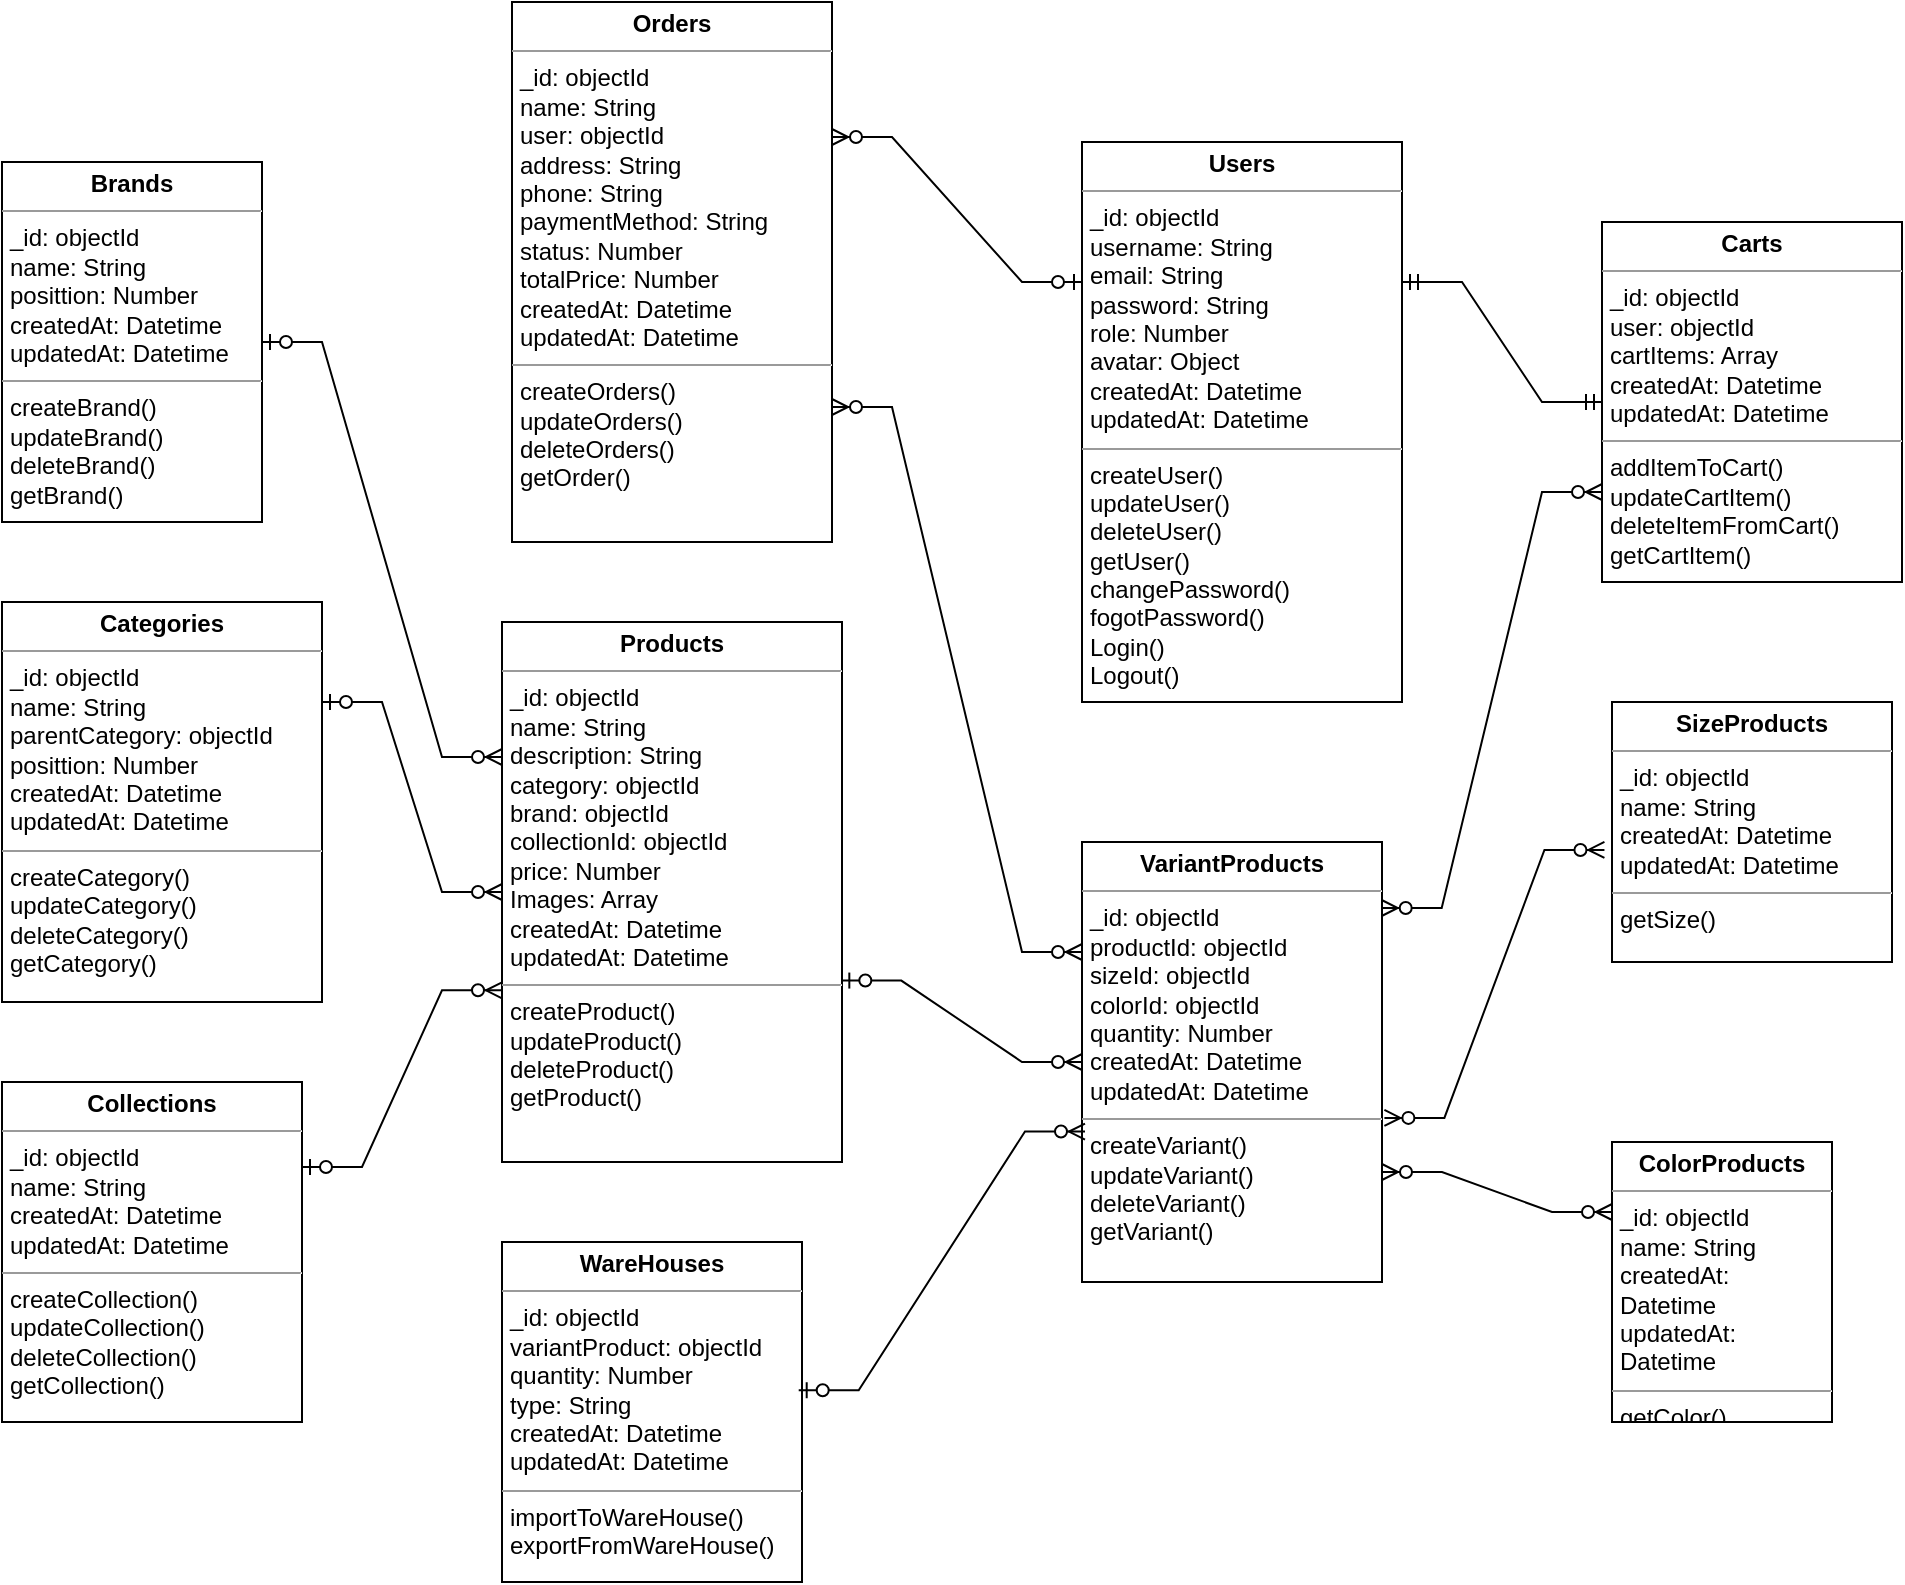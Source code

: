 <mxfile version="22.1.5" type="device">
  <diagram id="GTNDM5GmYxLon-XQoKPh" name="Page-1">
    <mxGraphModel dx="1574" dy="838" grid="1" gridSize="10" guides="1" tooltips="1" connect="1" arrows="1" fold="1" page="1" pageScale="1" pageWidth="850" pageHeight="1100" math="0" shadow="0">
      <root>
        <mxCell id="0" />
        <mxCell id="1" parent="0" />
        <mxCell id="uxVeRAbOKWMjpfDk3HL7-1" value="&lt;p style=&quot;margin:0px;margin-top:4px;text-align:center;&quot;&gt;&lt;b&gt;Products&lt;/b&gt;&lt;/p&gt;&lt;hr size=&quot;1&quot;&gt;&lt;p style=&quot;margin:0px;margin-left:4px;&quot;&gt;_id: objectId&lt;/p&gt;&lt;p style=&quot;margin:0px;margin-left:4px;&quot;&gt;name: String&lt;/p&gt;&lt;p style=&quot;margin:0px;margin-left:4px;&quot;&gt;description: String&lt;/p&gt;&lt;p style=&quot;margin:0px;margin-left:4px;&quot;&gt;category: objectId&lt;/p&gt;&lt;p style=&quot;margin:0px;margin-left:4px;&quot;&gt;brand: objectId&lt;/p&gt;&lt;p style=&quot;margin:0px;margin-left:4px;&quot;&gt;collectionId: objectId&lt;/p&gt;&lt;p style=&quot;margin:0px;margin-left:4px;&quot;&gt;price: Number&lt;/p&gt;&lt;p style=&quot;margin:0px;margin-left:4px;&quot;&gt;Images: Array&lt;/p&gt;&lt;p style=&quot;margin:0px;margin-left:4px;&quot;&gt;createdAt: Datetime&lt;/p&gt;&lt;p style=&quot;margin:0px;margin-left:4px;&quot;&gt;updatedAt: Datetime&lt;/p&gt;&lt;hr size=&quot;1&quot;&gt;&lt;p style=&quot;border-color: var(--border-color); margin: 0px 0px 0px 4px;&quot;&gt;createProduct()&lt;/p&gt;&lt;p style=&quot;border-color: var(--border-color); margin: 0px 0px 0px 4px;&quot;&gt;updateProduct()&lt;/p&gt;&lt;p style=&quot;border-color: var(--border-color); margin: 0px 0px 0px 4px;&quot;&gt;deleteProduct()&lt;/p&gt;&lt;p style=&quot;border-color: var(--border-color); margin: 0px 0px 0px 4px;&quot;&gt;getProduct()&lt;/p&gt;" style="verticalAlign=top;align=left;overflow=fill;fontSize=12;fontFamily=Helvetica;html=1;whiteSpace=wrap;" parent="1" vertex="1">
          <mxGeometry x="480" y="490" width="170" height="270" as="geometry" />
        </mxCell>
        <mxCell id="uxVeRAbOKWMjpfDk3HL7-2" value="&lt;p style=&quot;margin:0px;margin-top:4px;text-align:center;&quot;&gt;&lt;b&gt;Brands&lt;/b&gt;&lt;/p&gt;&lt;hr size=&quot;1&quot;&gt;&lt;p style=&quot;margin:0px;margin-left:4px;&quot;&gt;_id: objectId&lt;/p&gt;&lt;p style=&quot;margin:0px;margin-left:4px;&quot;&gt;name: String&lt;/p&gt;&lt;p style=&quot;margin:0px;margin-left:4px;&quot;&gt;posittion: Number&lt;/p&gt;&lt;p style=&quot;margin:0px;margin-left:4px;&quot;&gt;createdAt: Datetime&lt;/p&gt;&lt;p style=&quot;margin:0px;margin-left:4px;&quot;&gt;updatedAt: Datetime&lt;/p&gt;&lt;hr size=&quot;1&quot;&gt;&lt;p style=&quot;margin:0px;margin-left:4px;&quot;&gt;createBrand()&lt;/p&gt;&lt;p style=&quot;margin:0px;margin-left:4px;&quot;&gt;updateBrand()&lt;/p&gt;&lt;p style=&quot;margin:0px;margin-left:4px;&quot;&gt;deleteBrand()&lt;/p&gt;&lt;p style=&quot;margin:0px;margin-left:4px;&quot;&gt;getBrand()&lt;/p&gt;" style="verticalAlign=top;align=left;overflow=fill;fontSize=12;fontFamily=Helvetica;html=1;whiteSpace=wrap;" parent="1" vertex="1">
          <mxGeometry x="230" y="260" width="130" height="180" as="geometry" />
        </mxCell>
        <mxCell id="uxVeRAbOKWMjpfDk3HL7-3" value="&lt;p style=&quot;margin:0px;margin-top:4px;text-align:center;&quot;&gt;&lt;b&gt;Categories&lt;/b&gt;&lt;/p&gt;&lt;hr size=&quot;1&quot;&gt;&lt;p style=&quot;margin:0px;margin-left:4px;&quot;&gt;_id: objectId&lt;/p&gt;&lt;p style=&quot;margin:0px;margin-left:4px;&quot;&gt;name: String&lt;/p&gt;&lt;p style=&quot;margin:0px;margin-left:4px;&quot;&gt;parentCategory: objectId&lt;/p&gt;&lt;p style=&quot;margin:0px;margin-left:4px;&quot;&gt;posittion: Number&lt;br&gt;&lt;/p&gt;&lt;p style=&quot;margin:0px;margin-left:4px;&quot;&gt;createdAt: Datetime&lt;/p&gt;&lt;p style=&quot;margin:0px;margin-left:4px;&quot;&gt;updatedAt: Datetime&lt;/p&gt;&lt;hr size=&quot;1&quot;&gt;&lt;p style=&quot;border-color: var(--border-color); margin: 0px 0px 0px 4px;&quot;&gt;createCategory()&lt;/p&gt;&lt;p style=&quot;border-color: var(--border-color); margin: 0px 0px 0px 4px;&quot;&gt;updateCategory()&lt;/p&gt;&lt;p style=&quot;border-color: var(--border-color); margin: 0px 0px 0px 4px;&quot;&gt;deleteCategory()&lt;/p&gt;&lt;p style=&quot;border-color: var(--border-color); margin: 0px 0px 0px 4px;&quot;&gt;getCategory()&lt;/p&gt;" style="verticalAlign=top;align=left;overflow=fill;fontSize=12;fontFamily=Helvetica;html=1;whiteSpace=wrap;" parent="1" vertex="1">
          <mxGeometry x="230" y="480" width="160" height="200" as="geometry" />
        </mxCell>
        <mxCell id="uxVeRAbOKWMjpfDk3HL7-4" value="&lt;p style=&quot;margin:0px;margin-top:4px;text-align:center;&quot;&gt;&lt;b&gt;Collections&lt;/b&gt;&lt;/p&gt;&lt;hr size=&quot;1&quot;&gt;&lt;p style=&quot;margin:0px;margin-left:4px;&quot;&gt;_id: objectId&lt;/p&gt;&lt;p style=&quot;margin:0px;margin-left:4px;&quot;&gt;name: String&lt;/p&gt;&lt;p style=&quot;margin:0px;margin-left:4px;&quot;&gt;createdAt: Datetime&lt;/p&gt;&lt;p style=&quot;margin:0px;margin-left:4px;&quot;&gt;updatedAt: Datetime&lt;/p&gt;&lt;hr size=&quot;1&quot;&gt;&lt;p style=&quot;border-color: var(--border-color); margin: 0px 0px 0px 4px;&quot;&gt;createCollection()&lt;/p&gt;&lt;p style=&quot;border-color: var(--border-color); margin: 0px 0px 0px 4px;&quot;&gt;updateCollection()&lt;/p&gt;&lt;p style=&quot;border-color: var(--border-color); margin: 0px 0px 0px 4px;&quot;&gt;deleteCollection()&lt;/p&gt;&lt;p style=&quot;border-color: var(--border-color); margin: 0px 0px 0px 4px;&quot;&gt;getCollection()&lt;/p&gt;" style="verticalAlign=top;align=left;overflow=fill;fontSize=12;fontFamily=Helvetica;html=1;whiteSpace=wrap;" parent="1" vertex="1">
          <mxGeometry x="230" y="720" width="150" height="170" as="geometry" />
        </mxCell>
        <mxCell id="uxVeRAbOKWMjpfDk3HL7-5" value="&lt;p style=&quot;margin:0px;margin-top:4px;text-align:center;&quot;&gt;&lt;b&gt;ColorProducts&lt;/b&gt;&lt;/p&gt;&lt;hr size=&quot;1&quot;&gt;&lt;p style=&quot;margin:0px;margin-left:4px;&quot;&gt;_id: objectId&lt;/p&gt;&lt;p style=&quot;margin:0px;margin-left:4px;&quot;&gt;name: String&lt;/p&gt;&lt;p style=&quot;margin:0px;margin-left:4px;&quot;&gt;createdAt: Datetime&lt;/p&gt;&lt;p style=&quot;margin:0px;margin-left:4px;&quot;&gt;updatedAt: Datetime&lt;/p&gt;&lt;hr size=&quot;1&quot;&gt;&lt;p style=&quot;margin:0px;margin-left:4px;&quot;&gt;&lt;span style=&quot;background-color: initial;&quot;&gt;getColor()&lt;/span&gt;&lt;br&gt;&lt;/p&gt;" style="verticalAlign=top;align=left;overflow=fill;fontSize=12;fontFamily=Helvetica;html=1;whiteSpace=wrap;" parent="1" vertex="1">
          <mxGeometry x="1035" y="750" width="110" height="140" as="geometry" />
        </mxCell>
        <mxCell id="uxVeRAbOKWMjpfDk3HL7-6" value="&lt;p style=&quot;margin:0px;margin-top:4px;text-align:center;&quot;&gt;&lt;b&gt;SizeProducts&lt;/b&gt;&lt;/p&gt;&lt;hr size=&quot;1&quot;&gt;&lt;p style=&quot;margin:0px;margin-left:4px;&quot;&gt;_id: objectId&lt;/p&gt;&lt;p style=&quot;margin:0px;margin-left:4px;&quot;&gt;name: String&lt;/p&gt;&lt;p style=&quot;margin:0px;margin-left:4px;&quot;&gt;createdAt: Datetime&lt;/p&gt;&lt;p style=&quot;margin:0px;margin-left:4px;&quot;&gt;updatedAt: Datetime&lt;/p&gt;&lt;hr size=&quot;1&quot;&gt;&lt;p style=&quot;margin:0px;margin-left:4px;&quot;&gt;getSize()&lt;/p&gt;" style="verticalAlign=top;align=left;overflow=fill;fontSize=12;fontFamily=Helvetica;html=1;whiteSpace=wrap;" parent="1" vertex="1">
          <mxGeometry x="1035" y="530" width="140" height="130" as="geometry" />
        </mxCell>
        <mxCell id="uxVeRAbOKWMjpfDk3HL7-7" value="&lt;p style=&quot;margin:0px;margin-top:4px;text-align:center;&quot;&gt;&lt;b&gt;VariantProducts&lt;/b&gt;&lt;/p&gt;&lt;hr size=&quot;1&quot;&gt;&lt;p style=&quot;margin:0px;margin-left:4px;&quot;&gt;_id: objectId&lt;/p&gt;&lt;p style=&quot;margin:0px;margin-left:4px;&quot;&gt;productId: objectId&lt;/p&gt;&lt;p style=&quot;margin:0px;margin-left:4px;&quot;&gt;sizeId: objectId&lt;/p&gt;&lt;p style=&quot;margin:0px;margin-left:4px;&quot;&gt;colorId: objectId&lt;/p&gt;&lt;p style=&quot;margin:0px;margin-left:4px;&quot;&gt;quantity: Number&lt;/p&gt;&lt;p style=&quot;margin:0px;margin-left:4px;&quot;&gt;createdAt: Datetime&lt;/p&gt;&lt;p style=&quot;margin:0px;margin-left:4px;&quot;&gt;updatedAt: Datetime&lt;/p&gt;&lt;hr size=&quot;1&quot;&gt;&lt;p style=&quot;margin:0px;margin-left:4px;&quot;&gt;createVariant()&lt;/p&gt;&lt;p style=&quot;margin:0px;margin-left:4px;&quot;&gt;updateVariant()&lt;/p&gt;&lt;p style=&quot;margin:0px;margin-left:4px;&quot;&gt;deleteVariant()&lt;/p&gt;&lt;p style=&quot;margin:0px;margin-left:4px;&quot;&gt;getVariant()&lt;/p&gt;" style="verticalAlign=top;align=left;overflow=fill;fontSize=12;fontFamily=Helvetica;html=1;whiteSpace=wrap;" parent="1" vertex="1">
          <mxGeometry x="770" y="600" width="150" height="220" as="geometry" />
        </mxCell>
        <mxCell id="uxVeRAbOKWMjpfDk3HL7-8" value="&lt;p style=&quot;margin:0px;margin-top:4px;text-align:center;&quot;&gt;&lt;b&gt;Users&lt;/b&gt;&lt;/p&gt;&lt;hr size=&quot;1&quot;&gt;&lt;p style=&quot;margin:0px;margin-left:4px;&quot;&gt;_id: objectId&lt;/p&gt;&lt;p style=&quot;margin:0px;margin-left:4px;&quot;&gt;username: String&lt;/p&gt;&lt;p style=&quot;margin:0px;margin-left:4px;&quot;&gt;email: String&lt;/p&gt;&lt;p style=&quot;margin:0px;margin-left:4px;&quot;&gt;password: String&lt;/p&gt;&lt;p style=&quot;margin:0px;margin-left:4px;&quot;&gt;role: Number&lt;/p&gt;&lt;p style=&quot;margin:0px;margin-left:4px;&quot;&gt;avatar: Object&lt;/p&gt;&lt;p style=&quot;margin:0px;margin-left:4px;&quot;&gt;createdAt: Datetime&lt;/p&gt;&lt;p style=&quot;margin:0px;margin-left:4px;&quot;&gt;updatedAt: Datetime&lt;/p&gt;&lt;hr size=&quot;1&quot;&gt;&lt;p style=&quot;border-color: var(--border-color); margin: 0px 0px 0px 4px;&quot;&gt;createUser()&lt;/p&gt;&lt;p style=&quot;border-color: var(--border-color); margin: 0px 0px 0px 4px;&quot;&gt;updateUser()&lt;/p&gt;&lt;p style=&quot;border-color: var(--border-color); margin: 0px 0px 0px 4px;&quot;&gt;deleteUser()&lt;/p&gt;&lt;p style=&quot;border-color: var(--border-color); margin: 0px 0px 0px 4px;&quot;&gt;getUser()&lt;/p&gt;&lt;p style=&quot;border-color: var(--border-color); margin: 0px 0px 0px 4px;&quot;&gt;changePassword()&lt;/p&gt;&lt;p style=&quot;border-color: var(--border-color); margin: 0px 0px 0px 4px;&quot;&gt;fogotPassword()&lt;/p&gt;&lt;p style=&quot;border-color: var(--border-color); margin: 0px 0px 0px 4px;&quot;&gt;Login()&lt;/p&gt;&lt;p style=&quot;border-color: var(--border-color); margin: 0px 0px 0px 4px;&quot;&gt;Logout()&lt;/p&gt;" style="verticalAlign=top;align=left;overflow=fill;fontSize=12;fontFamily=Helvetica;html=1;whiteSpace=wrap;" parent="1" vertex="1">
          <mxGeometry x="770" y="250" width="160" height="280" as="geometry" />
        </mxCell>
        <mxCell id="uxVeRAbOKWMjpfDk3HL7-9" value="&lt;p style=&quot;margin:0px;margin-top:4px;text-align:center;&quot;&gt;&lt;b&gt;Carts&lt;/b&gt;&lt;/p&gt;&lt;hr size=&quot;1&quot;&gt;&lt;p style=&quot;margin:0px;margin-left:4px;&quot;&gt;_id: objectId&lt;/p&gt;&lt;p style=&quot;margin:0px;margin-left:4px;&quot;&gt;user: objectId&lt;/p&gt;&lt;p style=&quot;margin:0px;margin-left:4px;&quot;&gt;cartItems: Array&lt;br&gt;&lt;/p&gt;&lt;p style=&quot;margin:0px;margin-left:4px;&quot;&gt;createdAt: Datetime&lt;/p&gt;&lt;p style=&quot;margin:0px;margin-left:4px;&quot;&gt;updatedAt: Datetime&lt;/p&gt;&lt;hr size=&quot;1&quot;&gt;&lt;p style=&quot;margin:0px;margin-left:4px;&quot;&gt;addItemToCart()&lt;/p&gt;&lt;p style=&quot;margin:0px;margin-left:4px;&quot;&gt;updateCartItem()&lt;/p&gt;&lt;p style=&quot;margin:0px;margin-left:4px;&quot;&gt;deleteItemFromCart()&lt;/p&gt;&lt;p style=&quot;margin:0px;margin-left:4px;&quot;&gt;getCartItem()&lt;/p&gt;" style="verticalAlign=top;align=left;overflow=fill;fontSize=12;fontFamily=Helvetica;html=1;whiteSpace=wrap;" parent="1" vertex="1">
          <mxGeometry x="1030" y="290" width="150" height="180" as="geometry" />
        </mxCell>
        <mxCell id="uxVeRAbOKWMjpfDk3HL7-10" value="&lt;p style=&quot;margin:0px;margin-top:4px;text-align:center;&quot;&gt;&lt;b&gt;Orders&lt;/b&gt;&lt;/p&gt;&lt;hr size=&quot;1&quot;&gt;&lt;p style=&quot;margin:0px;margin-left:4px;&quot;&gt;_id: objectId&lt;/p&gt;&lt;p style=&quot;margin:0px;margin-left:4px;&quot;&gt;name: String&lt;/p&gt;&lt;p style=&quot;margin:0px;margin-left:4px;&quot;&gt;user: objectId&lt;/p&gt;&lt;p style=&quot;margin:0px;margin-left:4px;&quot;&gt;address: String&lt;/p&gt;&lt;p style=&quot;margin:0px;margin-left:4px;&quot;&gt;phone: String&lt;/p&gt;&lt;p style=&quot;margin:0px;margin-left:4px;&quot;&gt;paymentMethod: String&lt;/p&gt;&lt;p style=&quot;margin:0px;margin-left:4px;&quot;&gt;status: Number&lt;/p&gt;&lt;p style=&quot;margin:0px;margin-left:4px;&quot;&gt;totalPrice: Number&lt;/p&gt;&lt;p style=&quot;margin:0px;margin-left:4px;&quot;&gt;createdAt: Datetime&lt;/p&gt;&lt;p style=&quot;margin:0px;margin-left:4px;&quot;&gt;updatedAt: Datetime&lt;/p&gt;&lt;hr size=&quot;1&quot;&gt;&lt;p style=&quot;border-color: var(--border-color); margin: 0px 0px 0px 4px;&quot;&gt;createOrders()&lt;/p&gt;&lt;p style=&quot;border-color: var(--border-color); margin: 0px 0px 0px 4px;&quot;&gt;updateOrders()&lt;/p&gt;&lt;p style=&quot;border-color: var(--border-color); margin: 0px 0px 0px 4px;&quot;&gt;deleteOrders()&lt;/p&gt;&lt;p style=&quot;border-color: var(--border-color); margin: 0px 0px 0px 4px;&quot;&gt;getOrder()&lt;/p&gt;" style="verticalAlign=top;align=left;overflow=fill;fontSize=12;fontFamily=Helvetica;html=1;whiteSpace=wrap;" parent="1" vertex="1">
          <mxGeometry x="485" y="180" width="160" height="270" as="geometry" />
        </mxCell>
        <mxCell id="uu0wLGDzeg-8mo9s6WGM-1" value="&lt;p style=&quot;margin:0px;margin-top:4px;text-align:center;&quot;&gt;&lt;b&gt;WareHouses&lt;/b&gt;&lt;/p&gt;&lt;hr size=&quot;1&quot;&gt;&lt;p style=&quot;margin:0px;margin-left:4px;&quot;&gt;_id: objectId&lt;/p&gt;&lt;p style=&quot;margin:0px;margin-left:4px;&quot;&gt;variantProduct: objectId&lt;/p&gt;&lt;p style=&quot;margin:0px;margin-left:4px;&quot;&gt;quantity: Number&lt;/p&gt;&lt;p style=&quot;margin:0px;margin-left:4px;&quot;&gt;type: String&lt;/p&gt;&lt;p style=&quot;margin:0px;margin-left:4px;&quot;&gt;createdAt: Datetime&lt;/p&gt;&lt;p style=&quot;margin:0px;margin-left:4px;&quot;&gt;updatedAt: Datetime&lt;/p&gt;&lt;hr size=&quot;1&quot;&gt;&lt;p style=&quot;margin:0px;margin-left:4px;&quot;&gt;importToWareHouse()&lt;/p&gt;&lt;p style=&quot;margin:0px;margin-left:4px;&quot;&gt;exportFromWareHouse()&lt;/p&gt;" style="verticalAlign=top;align=left;overflow=fill;fontSize=12;fontFamily=Helvetica;html=1;whiteSpace=wrap;" vertex="1" parent="1">
          <mxGeometry x="480" y="800" width="150" height="170" as="geometry" />
        </mxCell>
        <mxCell id="uu0wLGDzeg-8mo9s6WGM-2" value="" style="edgeStyle=entityRelationEdgeStyle;fontSize=12;html=1;endArrow=ERmandOne;startArrow=ERmandOne;rounded=0;entryX=0;entryY=0.5;entryDx=0;entryDy=0;exitX=1;exitY=0.25;exitDx=0;exitDy=0;" edge="1" parent="1" source="uxVeRAbOKWMjpfDk3HL7-8" target="uxVeRAbOKWMjpfDk3HL7-9">
          <mxGeometry width="100" height="100" relative="1" as="geometry">
            <mxPoint x="940" y="450" as="sourcePoint" />
            <mxPoint x="870" y="330" as="targetPoint" />
          </mxGeometry>
        </mxCell>
        <mxCell id="uu0wLGDzeg-8mo9s6WGM-11" value="" style="edgeStyle=entityRelationEdgeStyle;fontSize=12;html=1;endArrow=ERzeroToMany;endFill=1;startArrow=ERzeroToMany;rounded=0;exitX=1.008;exitY=0.627;exitDx=0;exitDy=0;exitPerimeter=0;entryX=-0.027;entryY=0.569;entryDx=0;entryDy=0;entryPerimeter=0;" edge="1" parent="1" source="uxVeRAbOKWMjpfDk3HL7-7" target="uxVeRAbOKWMjpfDk3HL7-6">
          <mxGeometry width="100" height="100" relative="1" as="geometry">
            <mxPoint x="1020" y="810" as="sourcePoint" />
            <mxPoint x="1120" y="710" as="targetPoint" />
            <Array as="points">
              <mxPoint x="1070" y="840" />
            </Array>
          </mxGeometry>
        </mxCell>
        <mxCell id="uu0wLGDzeg-8mo9s6WGM-12" value="" style="edgeStyle=entityRelationEdgeStyle;fontSize=12;html=1;endArrow=ERzeroToMany;endFill=1;startArrow=ERzeroToMany;rounded=0;exitX=1;exitY=0.75;exitDx=0;exitDy=0;entryX=0;entryY=0.25;entryDx=0;entryDy=0;" edge="1" parent="1" source="uxVeRAbOKWMjpfDk3HL7-7" target="uxVeRAbOKWMjpfDk3HL7-5">
          <mxGeometry width="100" height="100" relative="1" as="geometry">
            <mxPoint x="899.8" y="900.06" as="sourcePoint" />
            <mxPoint x="994.8" y="1006.06" as="targetPoint" />
            <Array as="points">
              <mxPoint x="1038.8" y="922.06" />
              <mxPoint x="970" y="940" />
              <mxPoint x="920" y="970" />
            </Array>
          </mxGeometry>
        </mxCell>
        <mxCell id="uu0wLGDzeg-8mo9s6WGM-13" value="" style="edgeStyle=entityRelationEdgeStyle;fontSize=12;html=1;endArrow=ERzeroToMany;endFill=1;startArrow=ERzeroToMany;rounded=0;exitX=0.999;exitY=0.15;exitDx=0;exitDy=0;exitPerimeter=0;entryX=0;entryY=0.75;entryDx=0;entryDy=0;" edge="1" parent="1" source="uxVeRAbOKWMjpfDk3HL7-7" target="uxVeRAbOKWMjpfDk3HL7-9">
          <mxGeometry width="100" height="100" relative="1" as="geometry">
            <mxPoint x="924.78" y="704.03" as="sourcePoint" />
            <mxPoint x="1054.78" y="600.03" as="targetPoint" />
            <Array as="points">
              <mxPoint x="1063.78" y="726.03" />
            </Array>
          </mxGeometry>
        </mxCell>
        <mxCell id="uu0wLGDzeg-8mo9s6WGM-14" value="" style="edgeStyle=entityRelationEdgeStyle;fontSize=12;html=1;endArrow=ERzeroToMany;startArrow=ERzeroToOne;rounded=0;exitX=1;exitY=0.25;exitDx=0;exitDy=0;" edge="1" parent="1" source="uxVeRAbOKWMjpfDk3HL7-3" target="uxVeRAbOKWMjpfDk3HL7-1">
          <mxGeometry width="100" height="100" relative="1" as="geometry">
            <mxPoint x="540" y="718" as="sourcePoint" />
            <mxPoint x="470" y="383.0" as="targetPoint" />
            <Array as="points">
              <mxPoint x="440" y="570" />
            </Array>
          </mxGeometry>
        </mxCell>
        <mxCell id="uu0wLGDzeg-8mo9s6WGM-17" value="" style="edgeStyle=entityRelationEdgeStyle;fontSize=12;html=1;endArrow=ERzeroToMany;startArrow=ERzeroToOne;rounded=0;exitX=0.998;exitY=0.664;exitDx=0;exitDy=0;exitPerimeter=0;entryX=0;entryY=0.5;entryDx=0;entryDy=0;" edge="1" parent="1" source="uxVeRAbOKWMjpfDk3HL7-1" target="uxVeRAbOKWMjpfDk3HL7-7">
          <mxGeometry width="100" height="100" relative="1" as="geometry">
            <mxPoint x="720" y="720" as="sourcePoint" />
            <mxPoint x="820" y="620" as="targetPoint" />
          </mxGeometry>
        </mxCell>
        <mxCell id="uu0wLGDzeg-8mo9s6WGM-18" value="" style="edgeStyle=entityRelationEdgeStyle;fontSize=12;html=1;endArrow=ERzeroToMany;startArrow=ERzeroToOne;rounded=0;exitX=1;exitY=0.5;exitDx=0;exitDy=0;entryX=0;entryY=0.25;entryDx=0;entryDy=0;" edge="1" parent="1" source="uxVeRAbOKWMjpfDk3HL7-2" target="uxVeRAbOKWMjpfDk3HL7-1">
          <mxGeometry width="100" height="100" relative="1" as="geometry">
            <mxPoint x="520" y="320" as="sourcePoint" />
            <mxPoint x="600" y="455" as="targetPoint" />
            <Array as="points">
              <mxPoint x="560" y="390" />
            </Array>
          </mxGeometry>
        </mxCell>
        <mxCell id="uu0wLGDzeg-8mo9s6WGM-19" value="" style="edgeStyle=entityRelationEdgeStyle;fontSize=12;html=1;endArrow=ERzeroToMany;startArrow=ERzeroToOne;rounded=0;exitX=0.989;exitY=0.436;exitDx=0;exitDy=0;exitPerimeter=0;entryX=0.01;entryY=0.658;entryDx=0;entryDy=0;entryPerimeter=0;" edge="1" parent="1" source="uu0wLGDzeg-8mo9s6WGM-1" target="uxVeRAbOKWMjpfDk3HL7-7">
          <mxGeometry width="100" height="100" relative="1" as="geometry">
            <mxPoint x="700" y="909.72" as="sourcePoint" />
            <mxPoint x="860" y="990.72" as="targetPoint" />
          </mxGeometry>
        </mxCell>
        <mxCell id="uu0wLGDzeg-8mo9s6WGM-20" value="" style="edgeStyle=entityRelationEdgeStyle;fontSize=12;html=1;endArrow=ERzeroToMany;startArrow=ERzeroToOne;rounded=0;exitX=1;exitY=0.25;exitDx=0;exitDy=0;entryX=0;entryY=0.682;entryDx=0;entryDy=0;entryPerimeter=0;" edge="1" parent="1" source="uxVeRAbOKWMjpfDk3HL7-4" target="uxVeRAbOKWMjpfDk3HL7-1">
          <mxGeometry width="100" height="100" relative="1" as="geometry">
            <mxPoint x="680" y="212.5" as="sourcePoint" />
            <mxPoint x="780" y="450.5" as="targetPoint" />
            <Array as="points">
              <mxPoint x="810" y="312.5" />
            </Array>
          </mxGeometry>
        </mxCell>
        <mxCell id="uu0wLGDzeg-8mo9s6WGM-21" value="" style="edgeStyle=entityRelationEdgeStyle;fontSize=12;html=1;endArrow=ERzeroToMany;startArrow=ERzeroToOne;rounded=0;exitX=0;exitY=0.25;exitDx=0;exitDy=0;entryX=1;entryY=0.25;entryDx=0;entryDy=0;" edge="1" parent="1" source="uxVeRAbOKWMjpfDk3HL7-8" target="uxVeRAbOKWMjpfDk3HL7-10">
          <mxGeometry width="100" height="100" relative="1" as="geometry">
            <mxPoint x="950" y="425" as="sourcePoint" />
            <mxPoint x="1030" y="550" as="targetPoint" />
            <Array as="points">
              <mxPoint x="990" y="495" />
            </Array>
          </mxGeometry>
        </mxCell>
        <mxCell id="uu0wLGDzeg-8mo9s6WGM-22" value="" style="edgeStyle=entityRelationEdgeStyle;fontSize=12;html=1;endArrow=ERzeroToMany;endFill=1;startArrow=ERzeroToMany;rounded=0;exitX=1;exitY=0.75;exitDx=0;exitDy=0;entryX=0;entryY=0.25;entryDx=0;entryDy=0;" edge="1" parent="1" source="uxVeRAbOKWMjpfDk3HL7-10" target="uxVeRAbOKWMjpfDk3HL7-7">
          <mxGeometry width="100" height="100" relative="1" as="geometry">
            <mxPoint x="880" y="570" as="sourcePoint" />
            <mxPoint x="980" y="470" as="targetPoint" />
            <Array as="points">
              <mxPoint x="820" y="530" />
            </Array>
          </mxGeometry>
        </mxCell>
      </root>
    </mxGraphModel>
  </diagram>
</mxfile>
